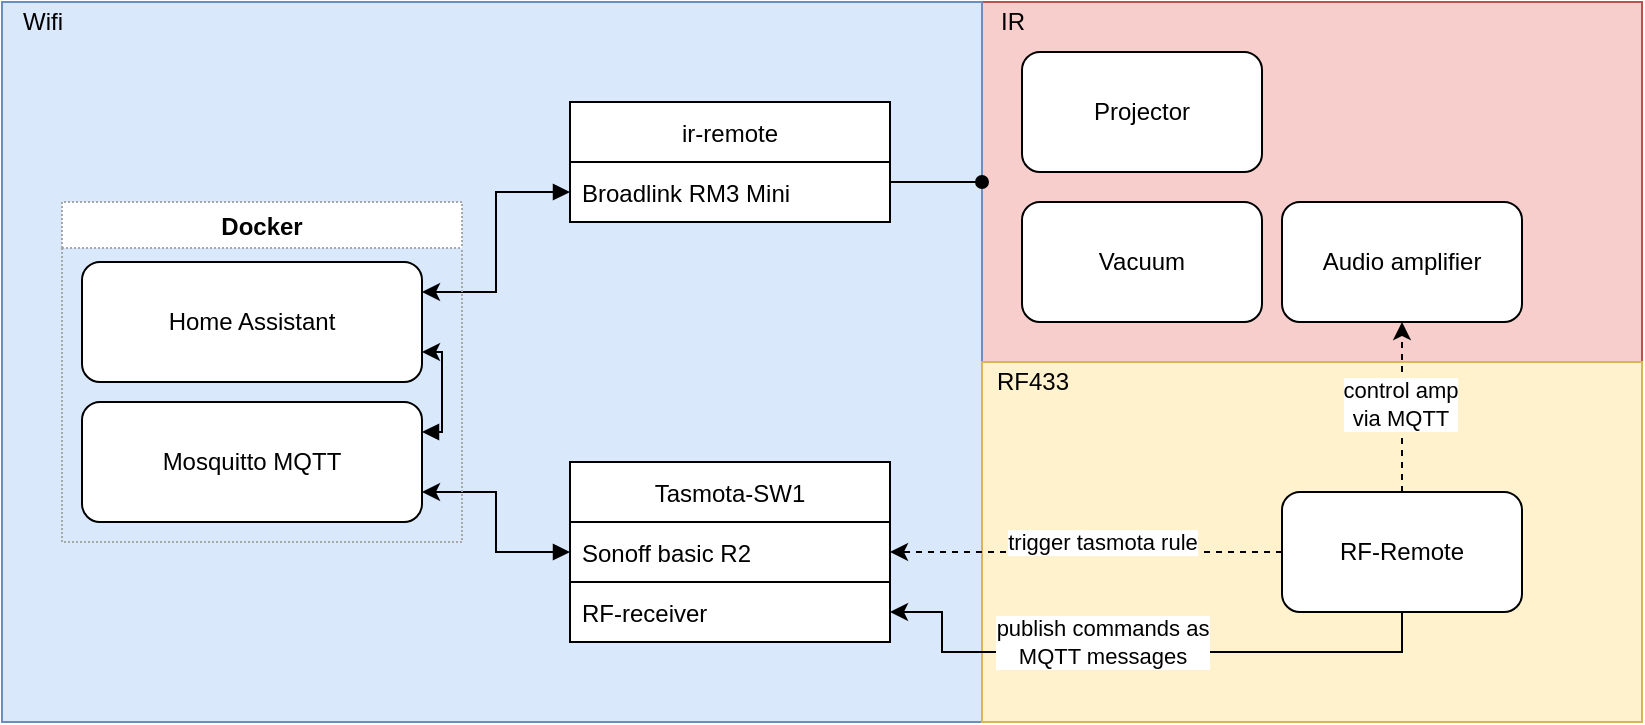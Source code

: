 <mxfile version="15.5.0" type="device"><diagram id="C5RBs43oDa-KdzZeNtuy" name="Page-1"><mxGraphModel dx="1422" dy="761" grid="1" gridSize="10" guides="1" tooltips="1" connect="1" arrows="1" fold="1" page="1" pageScale="1" pageWidth="827" pageHeight="1169" math="0" shadow="0"><root><mxCell id="WIyWlLk6GJQsqaUBKTNV-0"/><mxCell id="WIyWlLk6GJQsqaUBKTNV-1" parent="WIyWlLk6GJQsqaUBKTNV-0"/><mxCell id="M3i6AS3s_i_-ZDwZyUJP-21" value="" style="rounded=0;whiteSpace=wrap;html=1;strokeColor=#b85450;fillColor=#f8cecc;verticalAlign=middle;" vertex="1" parent="WIyWlLk6GJQsqaUBKTNV-1"><mxGeometry x="490" width="330" height="180" as="geometry"/></mxCell><mxCell id="M3i6AS3s_i_-ZDwZyUJP-16" value="" style="rounded=0;whiteSpace=wrap;html=1;strokeColor=#6c8ebf;verticalAlign=middle;fillColor=#dae8fc;" vertex="1" parent="WIyWlLk6GJQsqaUBKTNV-1"><mxGeometry width="490" height="360" as="geometry"/></mxCell><mxCell id="M3i6AS3s_i_-ZDwZyUJP-3" value="Tasmota-SW1" style="swimlane;fontStyle=0;childLayout=stackLayout;horizontal=1;startSize=30;horizontalStack=0;resizeParent=1;resizeParentMax=0;resizeLast=0;collapsible=1;marginBottom=0;strokeColor=default;" vertex="1" parent="WIyWlLk6GJQsqaUBKTNV-1"><mxGeometry x="284" y="230" width="160" height="90" as="geometry"/></mxCell><mxCell id="M3i6AS3s_i_-ZDwZyUJP-4" value="Sonoff basic R2" style="text;align=left;verticalAlign=middle;spacingLeft=4;spacingRight=4;overflow=hidden;points=[[0,0.5],[1,0.5]];portConstraint=eastwest;rotatable=0;fillColor=default;strokeColor=default;" vertex="1" parent="M3i6AS3s_i_-ZDwZyUJP-3"><mxGeometry y="30" width="160" height="30" as="geometry"/></mxCell><mxCell id="M3i6AS3s_i_-ZDwZyUJP-5" value="RF-receiver" style="text;align=left;verticalAlign=middle;spacingLeft=4;spacingRight=4;overflow=hidden;points=[[0,0.5],[1,0.5]];portConstraint=eastwest;rotatable=0;fillColor=default;strokeColor=default;" vertex="1" parent="M3i6AS3s_i_-ZDwZyUJP-3"><mxGeometry y="60" width="160" height="30" as="geometry"/></mxCell><mxCell id="M3i6AS3s_i_-ZDwZyUJP-46" style="edgeStyle=orthogonalEdgeStyle;rounded=0;orthogonalLoop=1;jettySize=auto;html=1;exitX=1;exitY=0.75;exitDx=0;exitDy=0;startArrow=none;startFill=0;endArrow=oval;endFill=1;" edge="1" parent="WIyWlLk6GJQsqaUBKTNV-1" source="M3i6AS3s_i_-ZDwZyUJP-8" target="M3i6AS3s_i_-ZDwZyUJP-21"><mxGeometry relative="1" as="geometry"><Array as="points"><mxPoint x="444" y="90"/></Array></mxGeometry></mxCell><mxCell id="M3i6AS3s_i_-ZDwZyUJP-8" value="ir-remote" style="swimlane;fontStyle=0;childLayout=stackLayout;horizontal=1;startSize=30;horizontalStack=0;resizeParent=1;resizeParentMax=0;resizeLast=0;collapsible=1;marginBottom=0;strokeColor=default;" vertex="1" parent="WIyWlLk6GJQsqaUBKTNV-1"><mxGeometry x="284" y="50" width="160" height="60" as="geometry"/></mxCell><mxCell id="M3i6AS3s_i_-ZDwZyUJP-9" value="Broadlink RM3 Mini" style="text;strokeColor=default;fillColor=default;align=left;verticalAlign=middle;spacingLeft=4;spacingRight=4;overflow=hidden;points=[[0,0.5],[1,0.5]];portConstraint=eastwest;rotatable=0;" vertex="1" parent="M3i6AS3s_i_-ZDwZyUJP-8"><mxGeometry y="30" width="160" height="30" as="geometry"/></mxCell><mxCell id="M3i6AS3s_i_-ZDwZyUJP-14" style="edgeStyle=orthogonalEdgeStyle;rounded=0;orthogonalLoop=1;jettySize=auto;html=1;startArrow=block;startFill=1;entryX=1;entryY=0.25;entryDx=0;entryDy=0;" edge="1" parent="WIyWlLk6GJQsqaUBKTNV-1" source="M3i6AS3s_i_-ZDwZyUJP-9" target="M3i6AS3s_i_-ZDwZyUJP-62"><mxGeometry relative="1" as="geometry"><mxPoint x="227" y="145" as="targetPoint"/></mxGeometry></mxCell><mxCell id="M3i6AS3s_i_-ZDwZyUJP-15" style="edgeStyle=orthogonalEdgeStyle;rounded=0;orthogonalLoop=1;jettySize=auto;html=1;entryX=1;entryY=0.75;entryDx=0;entryDy=0;startArrow=block;startFill=1;" edge="1" parent="WIyWlLk6GJQsqaUBKTNV-1" source="M3i6AS3s_i_-ZDwZyUJP-4" target="M3i6AS3s_i_-ZDwZyUJP-64"><mxGeometry relative="1" as="geometry"><mxPoint x="224" y="275" as="targetPoint"/></mxGeometry></mxCell><mxCell id="M3i6AS3s_i_-ZDwZyUJP-20" value="Wifi" style="text;html=1;resizable=0;autosize=1;align=center;verticalAlign=middle;points=[];fillColor=none;strokeColor=none;rounded=0;" vertex="1" parent="WIyWlLk6GJQsqaUBKTNV-1"><mxGeometry width="40" height="20" as="geometry"/></mxCell><mxCell id="M3i6AS3s_i_-ZDwZyUJP-23" value="IR" style="text;html=1;resizable=0;autosize=1;align=center;verticalAlign=middle;points=[];fillColor=none;strokeColor=none;rounded=0;" vertex="1" parent="WIyWlLk6GJQsqaUBKTNV-1"><mxGeometry x="490" width="30" height="20" as="geometry"/></mxCell><mxCell id="M3i6AS3s_i_-ZDwZyUJP-28" value="Audio amplifier" style="rounded=1;whiteSpace=wrap;html=1;strokeColor=default;fillColor=default;verticalAlign=middle;" vertex="1" parent="WIyWlLk6GJQsqaUBKTNV-1"><mxGeometry x="640" y="100" width="120" height="60" as="geometry"/></mxCell><mxCell id="M3i6AS3s_i_-ZDwZyUJP-29" value="Vacuum" style="rounded=1;whiteSpace=wrap;html=1;strokeColor=default;fillColor=default;verticalAlign=middle;" vertex="1" parent="WIyWlLk6GJQsqaUBKTNV-1"><mxGeometry x="510" y="100" width="120" height="60" as="geometry"/></mxCell><mxCell id="M3i6AS3s_i_-ZDwZyUJP-30" value="Projector" style="rounded=1;whiteSpace=wrap;html=1;strokeColor=default;fillColor=default;verticalAlign=middle;" vertex="1" parent="WIyWlLk6GJQsqaUBKTNV-1"><mxGeometry x="510" y="25" width="120" height="60" as="geometry"/></mxCell><mxCell id="M3i6AS3s_i_-ZDwZyUJP-37" value="" style="rounded=0;whiteSpace=wrap;html=1;strokeColor=#d6b656;fillColor=#fff2cc;verticalAlign=middle;" vertex="1" parent="WIyWlLk6GJQsqaUBKTNV-1"><mxGeometry x="490" y="180" width="330" height="180" as="geometry"/></mxCell><mxCell id="M3i6AS3s_i_-ZDwZyUJP-38" value="RF433" style="text;html=1;resizable=0;autosize=1;align=center;verticalAlign=middle;points=[];fillColor=none;strokeColor=none;rounded=0;" vertex="1" parent="WIyWlLk6GJQsqaUBKTNV-1"><mxGeometry x="490" y="180" width="50" height="20" as="geometry"/></mxCell><mxCell id="M3i6AS3s_i_-ZDwZyUJP-43" style="edgeStyle=orthogonalEdgeStyle;rounded=0;orthogonalLoop=1;jettySize=auto;html=1;exitX=0.5;exitY=0;exitDx=0;exitDy=0;entryX=0.5;entryY=1;entryDx=0;entryDy=0;startArrow=none;startFill=0;dashed=1;" edge="1" parent="WIyWlLk6GJQsqaUBKTNV-1" source="M3i6AS3s_i_-ZDwZyUJP-39" target="M3i6AS3s_i_-ZDwZyUJP-28"><mxGeometry relative="1" as="geometry"/></mxCell><mxCell id="M3i6AS3s_i_-ZDwZyUJP-44" value="control amp &lt;br&gt;via MQTT" style="edgeLabel;html=1;align=center;verticalAlign=middle;resizable=0;points=[];" vertex="1" connectable="0" parent="M3i6AS3s_i_-ZDwZyUJP-43"><mxGeometry x="0.33" y="1" relative="1" as="geometry"><mxPoint y="12" as="offset"/></mxGeometry></mxCell><mxCell id="M3i6AS3s_i_-ZDwZyUJP-48" style="edgeStyle=orthogonalEdgeStyle;rounded=0;orthogonalLoop=1;jettySize=auto;html=1;exitX=0;exitY=0.5;exitDx=0;exitDy=0;entryX=1;entryY=0.5;entryDx=0;entryDy=0;startArrow=none;startFill=0;endArrow=classic;endFill=1;dashed=1;" edge="1" parent="WIyWlLk6GJQsqaUBKTNV-1" source="M3i6AS3s_i_-ZDwZyUJP-39" target="M3i6AS3s_i_-ZDwZyUJP-4"><mxGeometry relative="1" as="geometry"/></mxCell><mxCell id="M3i6AS3s_i_-ZDwZyUJP-49" value="trigger tasmota rule" style="edgeLabel;html=1;align=center;verticalAlign=middle;resizable=0;points=[];" vertex="1" connectable="0" parent="M3i6AS3s_i_-ZDwZyUJP-48"><mxGeometry x="0.317" y="2" relative="1" as="geometry"><mxPoint x="39" y="-7" as="offset"/></mxGeometry></mxCell><mxCell id="M3i6AS3s_i_-ZDwZyUJP-54" style="edgeStyle=orthogonalEdgeStyle;rounded=0;orthogonalLoop=1;jettySize=auto;html=1;exitX=0.5;exitY=1;exitDx=0;exitDy=0;startArrow=none;startFill=0;endArrow=classic;endFill=1;entryX=1;entryY=0.5;entryDx=0;entryDy=0;" edge="1" parent="WIyWlLk6GJQsqaUBKTNV-1" source="M3i6AS3s_i_-ZDwZyUJP-39" target="M3i6AS3s_i_-ZDwZyUJP-5"><mxGeometry relative="1" as="geometry"><mxPoint x="450" y="305" as="targetPoint"/><Array as="points"><mxPoint x="700" y="325"/><mxPoint x="470" y="325"/><mxPoint x="470" y="305"/></Array></mxGeometry></mxCell><mxCell id="M3i6AS3s_i_-ZDwZyUJP-55" value="publish commands as &lt;br&gt;MQTT messages" style="edgeLabel;html=1;align=center;verticalAlign=middle;resizable=0;points=[];" vertex="1" connectable="0" parent="M3i6AS3s_i_-ZDwZyUJP-54"><mxGeometry x="0.03" y="-4" relative="1" as="geometry"><mxPoint x="-18" y="-1" as="offset"/></mxGeometry></mxCell><mxCell id="M3i6AS3s_i_-ZDwZyUJP-39" value="RF-Remote" style="rounded=1;whiteSpace=wrap;html=1;strokeColor=default;fillColor=default;verticalAlign=middle;" vertex="1" parent="WIyWlLk6GJQsqaUBKTNV-1"><mxGeometry x="640" y="245" width="120" height="60" as="geometry"/></mxCell><mxCell id="M3i6AS3s_i_-ZDwZyUJP-60" value="Docker" style="swimlane;strokeColor=#A8A8A8;fillColor=default;verticalAlign=middle;dashed=1;dashPattern=1 1;" vertex="1" parent="WIyWlLk6GJQsqaUBKTNV-1"><mxGeometry x="30" y="100" width="200" height="170" as="geometry"><mxRectangle x="20" y="60" width="70" height="23" as="alternateBounds"/></mxGeometry></mxCell><mxCell id="M3i6AS3s_i_-ZDwZyUJP-62" value="Home Assistant" style="rounded=1;whiteSpace=wrap;html=1;strokeColor=default;fillColor=default;verticalAlign=middle;" vertex="1" parent="M3i6AS3s_i_-ZDwZyUJP-60"><mxGeometry x="10" y="30" width="170" height="60" as="geometry"/></mxCell><mxCell id="M3i6AS3s_i_-ZDwZyUJP-67" style="edgeStyle=orthogonalEdgeStyle;rounded=0;orthogonalLoop=1;jettySize=auto;html=1;exitX=1;exitY=0.25;exitDx=0;exitDy=0;entryX=1;entryY=0.75;entryDx=0;entryDy=0;startArrow=block;startFill=1;endArrow=classic;endFill=1;" edge="1" parent="M3i6AS3s_i_-ZDwZyUJP-60" source="M3i6AS3s_i_-ZDwZyUJP-64" target="M3i6AS3s_i_-ZDwZyUJP-62"><mxGeometry relative="1" as="geometry"><Array as="points"><mxPoint x="190" y="115"/><mxPoint x="190" y="75"/></Array></mxGeometry></mxCell><mxCell id="M3i6AS3s_i_-ZDwZyUJP-64" value="Mosquitto MQTT" style="rounded=1;whiteSpace=wrap;html=1;strokeColor=default;fillColor=default;verticalAlign=middle;" vertex="1" parent="M3i6AS3s_i_-ZDwZyUJP-60"><mxGeometry x="10" y="100" width="170" height="60" as="geometry"/></mxCell></root></mxGraphModel></diagram></mxfile>